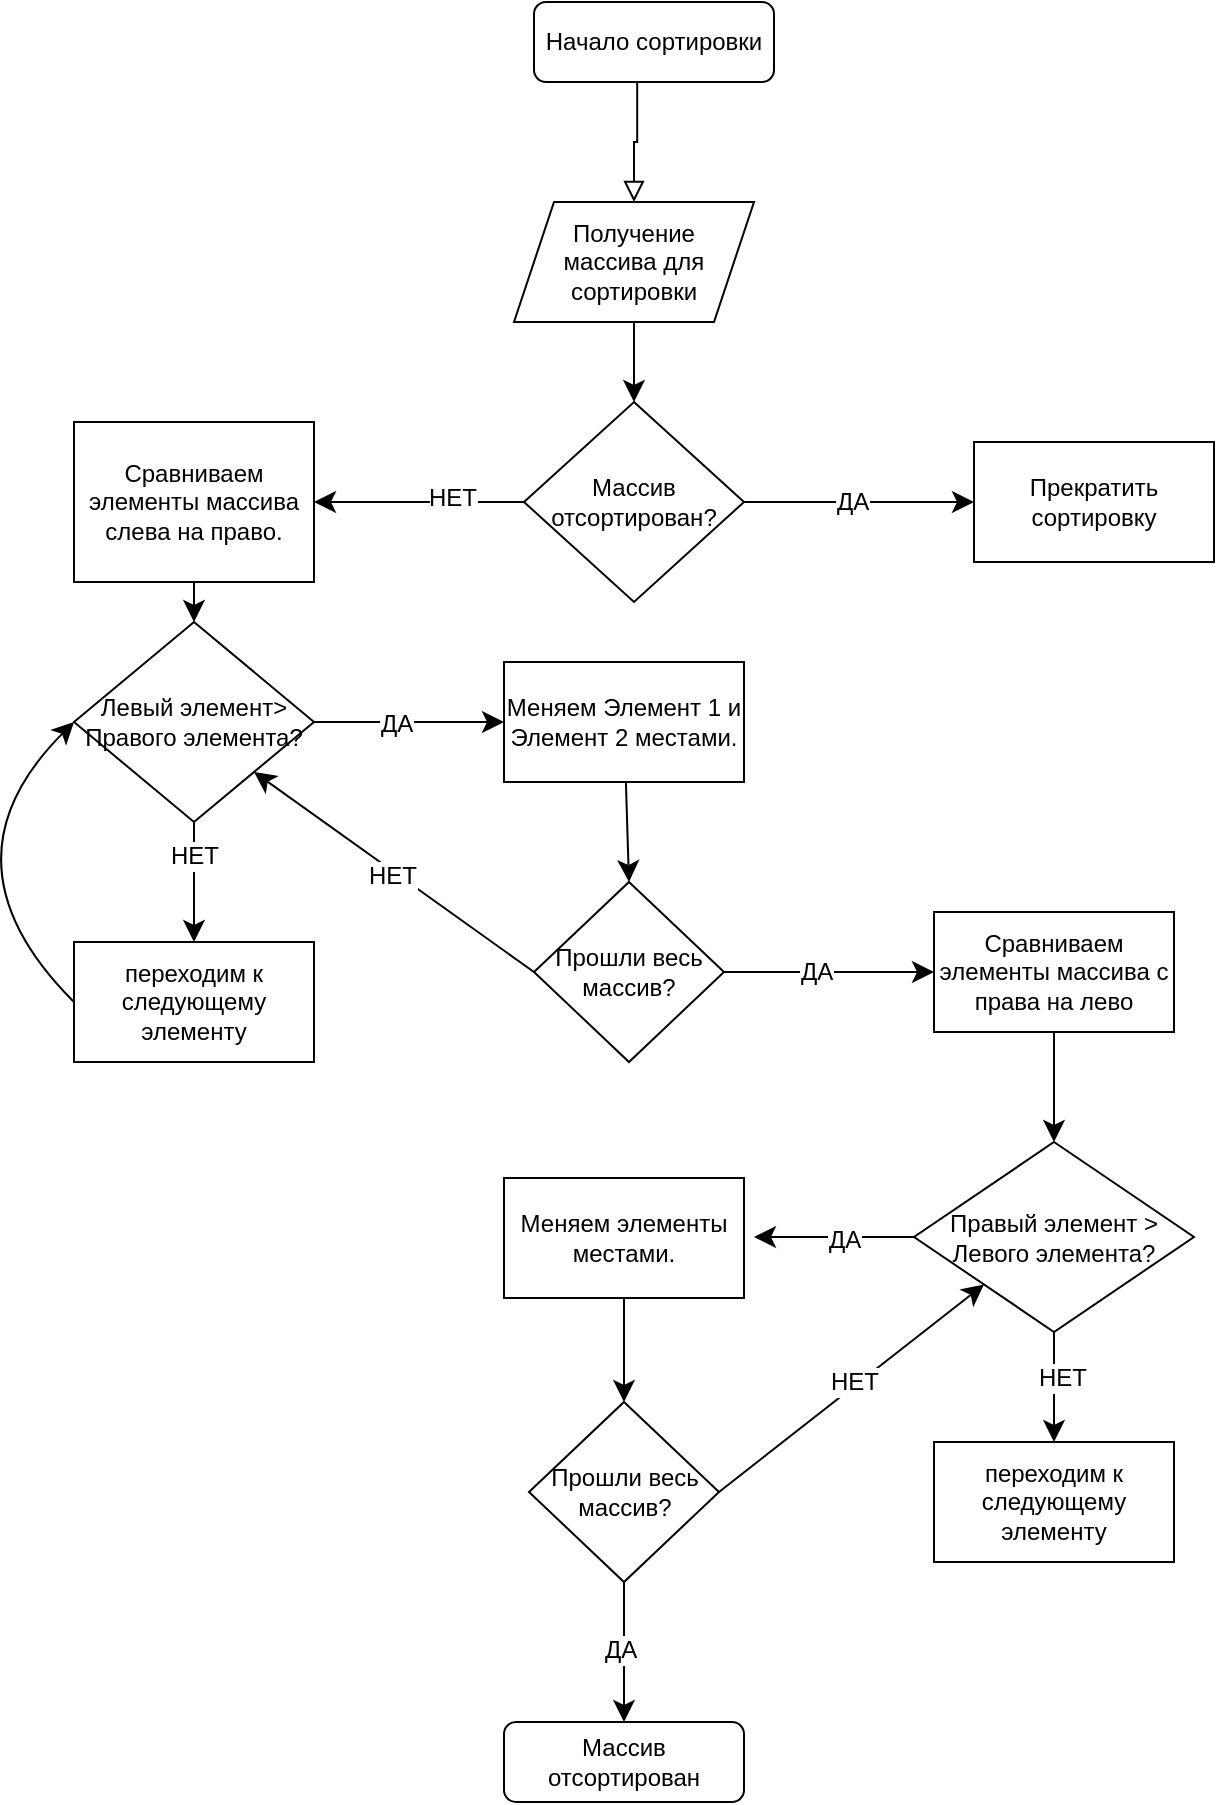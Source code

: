<mxfile version="23.1.7" type="device">
  <diagram id="C5RBs43oDa-KdzZeNtuy" name="Page-1">
    <mxGraphModel dx="1290" dy="580" grid="1" gridSize="10" guides="1" tooltips="1" connect="1" arrows="1" fold="1" page="1" pageScale="1" pageWidth="827" pageHeight="1169" math="0" shadow="0">
      <root>
        <mxCell id="WIyWlLk6GJQsqaUBKTNV-0" />
        <mxCell id="WIyWlLk6GJQsqaUBKTNV-1" parent="WIyWlLk6GJQsqaUBKTNV-0" />
        <mxCell id="WIyWlLk6GJQsqaUBKTNV-2" value="" style="rounded=0;html=1;jettySize=auto;orthogonalLoop=1;fontSize=11;endArrow=block;endFill=0;endSize=8;strokeWidth=1;shadow=0;labelBackgroundColor=none;edgeStyle=orthogonalEdgeStyle;exitX=0.43;exitY=0.975;exitDx=0;exitDy=0;exitPerimeter=0;" parent="WIyWlLk6GJQsqaUBKTNV-1" source="WIyWlLk6GJQsqaUBKTNV-3" target="bTlk02OGOey7YHOXpG1A-0" edge="1">
          <mxGeometry relative="1" as="geometry">
            <mxPoint x="380" y="70" as="targetPoint" />
          </mxGeometry>
        </mxCell>
        <mxCell id="WIyWlLk6GJQsqaUBKTNV-3" value="Начало сортировки" style="rounded=1;whiteSpace=wrap;html=1;fontSize=12;glass=0;strokeWidth=1;shadow=0;" parent="WIyWlLk6GJQsqaUBKTNV-1" vertex="1">
          <mxGeometry x="340" width="120" height="40" as="geometry" />
        </mxCell>
        <mxCell id="WIyWlLk6GJQsqaUBKTNV-11" value="Массив отсортирован" style="rounded=1;whiteSpace=wrap;html=1;fontSize=12;glass=0;strokeWidth=1;shadow=0;" parent="WIyWlLk6GJQsqaUBKTNV-1" vertex="1">
          <mxGeometry x="325" y="860" width="120" height="40" as="geometry" />
        </mxCell>
        <mxCell id="bTlk02OGOey7YHOXpG1A-2" style="edgeStyle=none;curved=1;rounded=0;orthogonalLoop=1;jettySize=auto;html=1;entryX=0.5;entryY=0;entryDx=0;entryDy=0;fontSize=12;startSize=8;endSize=8;" edge="1" parent="WIyWlLk6GJQsqaUBKTNV-1" source="bTlk02OGOey7YHOXpG1A-0" target="bTlk02OGOey7YHOXpG1A-1">
          <mxGeometry relative="1" as="geometry" />
        </mxCell>
        <mxCell id="bTlk02OGOey7YHOXpG1A-0" value="Получение &lt;br&gt;массива для сортировки" style="shape=parallelogram;perimeter=parallelogramPerimeter;whiteSpace=wrap;html=1;fixedSize=1;" vertex="1" parent="WIyWlLk6GJQsqaUBKTNV-1">
          <mxGeometry x="330" y="100" width="120" height="60" as="geometry" />
        </mxCell>
        <mxCell id="bTlk02OGOey7YHOXpG1A-4" style="edgeStyle=none;curved=1;rounded=0;orthogonalLoop=1;jettySize=auto;html=1;entryX=0;entryY=0.5;entryDx=0;entryDy=0;fontSize=12;startSize=8;endSize=8;" edge="1" parent="WIyWlLk6GJQsqaUBKTNV-1" source="bTlk02OGOey7YHOXpG1A-1" target="bTlk02OGOey7YHOXpG1A-3">
          <mxGeometry relative="1" as="geometry" />
        </mxCell>
        <mxCell id="bTlk02OGOey7YHOXpG1A-5" value="ДА" style="edgeLabel;html=1;align=center;verticalAlign=middle;resizable=0;points=[];fontSize=12;" vertex="1" connectable="0" parent="bTlk02OGOey7YHOXpG1A-4">
          <mxGeometry x="-0.064" relative="1" as="geometry">
            <mxPoint as="offset" />
          </mxGeometry>
        </mxCell>
        <mxCell id="bTlk02OGOey7YHOXpG1A-7" style="edgeStyle=none;curved=1;rounded=0;orthogonalLoop=1;jettySize=auto;html=1;entryX=1;entryY=0.5;entryDx=0;entryDy=0;fontSize=12;startSize=8;endSize=8;" edge="1" parent="WIyWlLk6GJQsqaUBKTNV-1" source="bTlk02OGOey7YHOXpG1A-1" target="bTlk02OGOey7YHOXpG1A-6">
          <mxGeometry relative="1" as="geometry" />
        </mxCell>
        <mxCell id="bTlk02OGOey7YHOXpG1A-16" value="НЕТ" style="edgeLabel;html=1;align=center;verticalAlign=middle;resizable=0;points=[];fontSize=12;" vertex="1" connectable="0" parent="bTlk02OGOey7YHOXpG1A-7">
          <mxGeometry x="-0.305" y="-2" relative="1" as="geometry">
            <mxPoint as="offset" />
          </mxGeometry>
        </mxCell>
        <mxCell id="bTlk02OGOey7YHOXpG1A-1" value="Массив отсортирован?" style="rhombus;whiteSpace=wrap;html=1;" vertex="1" parent="WIyWlLk6GJQsqaUBKTNV-1">
          <mxGeometry x="335" y="200" width="110" height="100" as="geometry" />
        </mxCell>
        <mxCell id="bTlk02OGOey7YHOXpG1A-3" value="Прекратить сортировку" style="rounded=0;whiteSpace=wrap;html=1;" vertex="1" parent="WIyWlLk6GJQsqaUBKTNV-1">
          <mxGeometry x="560" y="220" width="120" height="60" as="geometry" />
        </mxCell>
        <mxCell id="bTlk02OGOey7YHOXpG1A-10" value="" style="edgeStyle=none;curved=1;rounded=0;orthogonalLoop=1;jettySize=auto;html=1;fontSize=12;startSize=8;endSize=8;" edge="1" parent="WIyWlLk6GJQsqaUBKTNV-1" source="bTlk02OGOey7YHOXpG1A-6" target="bTlk02OGOey7YHOXpG1A-9">
          <mxGeometry relative="1" as="geometry" />
        </mxCell>
        <mxCell id="bTlk02OGOey7YHOXpG1A-6" value="Сравниваем элементы массива слева на право." style="rounded=0;whiteSpace=wrap;html=1;" vertex="1" parent="WIyWlLk6GJQsqaUBKTNV-1">
          <mxGeometry x="110" y="210" width="120" height="80" as="geometry" />
        </mxCell>
        <mxCell id="bTlk02OGOey7YHOXpG1A-12" style="edgeStyle=none;curved=1;rounded=0;orthogonalLoop=1;jettySize=auto;html=1;fontSize=12;startSize=8;endSize=8;" edge="1" parent="WIyWlLk6GJQsqaUBKTNV-1" source="bTlk02OGOey7YHOXpG1A-9" target="bTlk02OGOey7YHOXpG1A-11">
          <mxGeometry relative="1" as="geometry" />
        </mxCell>
        <mxCell id="bTlk02OGOey7YHOXpG1A-15" value="ДА" style="edgeLabel;html=1;align=center;verticalAlign=middle;resizable=0;points=[];fontSize=12;" vertex="1" connectable="0" parent="bTlk02OGOey7YHOXpG1A-12">
          <mxGeometry x="-0.15" y="-1" relative="1" as="geometry">
            <mxPoint as="offset" />
          </mxGeometry>
        </mxCell>
        <mxCell id="bTlk02OGOey7YHOXpG1A-14" value="" style="edgeStyle=none;curved=1;rounded=0;orthogonalLoop=1;jettySize=auto;html=1;fontSize=12;startSize=8;endSize=8;" edge="1" parent="WIyWlLk6GJQsqaUBKTNV-1" source="bTlk02OGOey7YHOXpG1A-9" target="bTlk02OGOey7YHOXpG1A-13">
          <mxGeometry relative="1" as="geometry" />
        </mxCell>
        <mxCell id="bTlk02OGOey7YHOXpG1A-17" value="НЕТ" style="edgeLabel;html=1;align=center;verticalAlign=middle;resizable=0;points=[];fontSize=12;" vertex="1" connectable="0" parent="bTlk02OGOey7YHOXpG1A-14">
          <mxGeometry x="-0.43" relative="1" as="geometry">
            <mxPoint as="offset" />
          </mxGeometry>
        </mxCell>
        <mxCell id="bTlk02OGOey7YHOXpG1A-9" value="Левый элемент&amp;gt;&lt;br&gt;Правого элемента?" style="rhombus;whiteSpace=wrap;html=1;rounded=0;" vertex="1" parent="WIyWlLk6GJQsqaUBKTNV-1">
          <mxGeometry x="110" y="310" width="120" height="100" as="geometry" />
        </mxCell>
        <mxCell id="bTlk02OGOey7YHOXpG1A-22" style="edgeStyle=none;curved=1;rounded=0;orthogonalLoop=1;jettySize=auto;html=1;entryX=0.5;entryY=0;entryDx=0;entryDy=0;fontSize=12;startSize=8;endSize=8;" edge="1" parent="WIyWlLk6GJQsqaUBKTNV-1" source="bTlk02OGOey7YHOXpG1A-11" target="bTlk02OGOey7YHOXpG1A-21">
          <mxGeometry relative="1" as="geometry" />
        </mxCell>
        <mxCell id="bTlk02OGOey7YHOXpG1A-11" value="Меняем Элемент 1 и Элемент 2 местами." style="rounded=0;whiteSpace=wrap;html=1;" vertex="1" parent="WIyWlLk6GJQsqaUBKTNV-1">
          <mxGeometry x="325" y="330" width="120" height="60" as="geometry" />
        </mxCell>
        <mxCell id="bTlk02OGOey7YHOXpG1A-20" style="edgeStyle=none;curved=1;rounded=0;orthogonalLoop=1;jettySize=auto;html=1;entryX=0;entryY=0.5;entryDx=0;entryDy=0;fontSize=12;startSize=8;endSize=8;exitX=0;exitY=0.5;exitDx=0;exitDy=0;" edge="1" parent="WIyWlLk6GJQsqaUBKTNV-1" source="bTlk02OGOey7YHOXpG1A-13" target="bTlk02OGOey7YHOXpG1A-9">
          <mxGeometry relative="1" as="geometry">
            <Array as="points">
              <mxPoint x="40" y="430" />
            </Array>
          </mxGeometry>
        </mxCell>
        <mxCell id="bTlk02OGOey7YHOXpG1A-13" value="переходим к следующему элементу" style="whiteSpace=wrap;html=1;rounded=0;" vertex="1" parent="WIyWlLk6GJQsqaUBKTNV-1">
          <mxGeometry x="110" y="470" width="120" height="60" as="geometry" />
        </mxCell>
        <mxCell id="bTlk02OGOey7YHOXpG1A-24" value="" style="edgeStyle=none;curved=1;rounded=0;orthogonalLoop=1;jettySize=auto;html=1;fontSize=12;startSize=8;endSize=8;" edge="1" parent="WIyWlLk6GJQsqaUBKTNV-1" source="bTlk02OGOey7YHOXpG1A-21" target="bTlk02OGOey7YHOXpG1A-23">
          <mxGeometry relative="1" as="geometry" />
        </mxCell>
        <mxCell id="bTlk02OGOey7YHOXpG1A-25" value="ДА" style="edgeLabel;html=1;align=center;verticalAlign=middle;resizable=0;points=[];fontSize=12;" vertex="1" connectable="0" parent="bTlk02OGOey7YHOXpG1A-24">
          <mxGeometry x="-0.02" y="-2" relative="1" as="geometry">
            <mxPoint x="-6" y="-2" as="offset" />
          </mxGeometry>
        </mxCell>
        <mxCell id="bTlk02OGOey7YHOXpG1A-26" style="edgeStyle=none;curved=1;rounded=0;orthogonalLoop=1;jettySize=auto;html=1;entryX=1;entryY=1;entryDx=0;entryDy=0;fontSize=12;startSize=8;endSize=8;exitX=0;exitY=0.5;exitDx=0;exitDy=0;" edge="1" parent="WIyWlLk6GJQsqaUBKTNV-1" source="bTlk02OGOey7YHOXpG1A-21" target="bTlk02OGOey7YHOXpG1A-9">
          <mxGeometry relative="1" as="geometry" />
        </mxCell>
        <mxCell id="bTlk02OGOey7YHOXpG1A-27" value="НЕТ" style="edgeLabel;html=1;align=center;verticalAlign=middle;resizable=0;points=[];fontSize=12;" vertex="1" connectable="0" parent="bTlk02OGOey7YHOXpG1A-26">
          <mxGeometry x="-0.003" y="2" relative="1" as="geometry">
            <mxPoint as="offset" />
          </mxGeometry>
        </mxCell>
        <mxCell id="bTlk02OGOey7YHOXpG1A-21" value="Прошли весь массив?" style="rhombus;whiteSpace=wrap;html=1;" vertex="1" parent="WIyWlLk6GJQsqaUBKTNV-1">
          <mxGeometry x="340" y="440" width="95" height="90" as="geometry" />
        </mxCell>
        <mxCell id="bTlk02OGOey7YHOXpG1A-29" style="edgeStyle=none;curved=1;rounded=0;orthogonalLoop=1;jettySize=auto;html=1;entryX=0.5;entryY=0;entryDx=0;entryDy=0;fontSize=12;startSize=8;endSize=8;" edge="1" parent="WIyWlLk6GJQsqaUBKTNV-1" source="bTlk02OGOey7YHOXpG1A-23" target="bTlk02OGOey7YHOXpG1A-28">
          <mxGeometry relative="1" as="geometry" />
        </mxCell>
        <mxCell id="bTlk02OGOey7YHOXpG1A-23" value="Сравниваем элементы массива с права на лево" style="whiteSpace=wrap;html=1;" vertex="1" parent="WIyWlLk6GJQsqaUBKTNV-1">
          <mxGeometry x="540" y="455" width="120" height="60" as="geometry" />
        </mxCell>
        <mxCell id="bTlk02OGOey7YHOXpG1A-30" style="edgeStyle=none;curved=1;rounded=0;orthogonalLoop=1;jettySize=auto;html=1;fontSize=12;startSize=8;endSize=8;" edge="1" parent="WIyWlLk6GJQsqaUBKTNV-1" source="bTlk02OGOey7YHOXpG1A-28">
          <mxGeometry relative="1" as="geometry">
            <mxPoint x="450" y="617.5" as="targetPoint" />
          </mxGeometry>
        </mxCell>
        <mxCell id="bTlk02OGOey7YHOXpG1A-32" value="ДА" style="edgeLabel;html=1;align=center;verticalAlign=middle;resizable=0;points=[];fontSize=12;" vertex="1" connectable="0" parent="bTlk02OGOey7YHOXpG1A-30">
          <mxGeometry x="-0.125" relative="1" as="geometry">
            <mxPoint y="1" as="offset" />
          </mxGeometry>
        </mxCell>
        <mxCell id="bTlk02OGOey7YHOXpG1A-33" style="edgeStyle=none;curved=1;rounded=0;orthogonalLoop=1;jettySize=auto;html=1;fontSize=12;startSize=8;endSize=8;entryX=0.5;entryY=0;entryDx=0;entryDy=0;" edge="1" parent="WIyWlLk6GJQsqaUBKTNV-1" source="bTlk02OGOey7YHOXpG1A-28" target="bTlk02OGOey7YHOXpG1A-36">
          <mxGeometry relative="1" as="geometry">
            <mxPoint x="600" y="740" as="targetPoint" />
          </mxGeometry>
        </mxCell>
        <mxCell id="bTlk02OGOey7YHOXpG1A-34" value="НЕТ" style="edgeLabel;html=1;align=center;verticalAlign=middle;resizable=0;points=[];fontSize=12;" vertex="1" connectable="0" parent="bTlk02OGOey7YHOXpG1A-33">
          <mxGeometry x="-0.188" y="4" relative="1" as="geometry">
            <mxPoint as="offset" />
          </mxGeometry>
        </mxCell>
        <mxCell id="bTlk02OGOey7YHOXpG1A-28" value="Правый элемент &amp;gt;&lt;br&gt;Левого элемента?" style="rhombus;whiteSpace=wrap;html=1;" vertex="1" parent="WIyWlLk6GJQsqaUBKTNV-1">
          <mxGeometry x="530" y="570" width="140" height="95" as="geometry" />
        </mxCell>
        <mxCell id="bTlk02OGOey7YHOXpG1A-38" style="edgeStyle=none;curved=1;rounded=0;orthogonalLoop=1;jettySize=auto;html=1;entryX=0.5;entryY=0;entryDx=0;entryDy=0;fontSize=12;startSize=8;endSize=8;" edge="1" parent="WIyWlLk6GJQsqaUBKTNV-1" source="bTlk02OGOey7YHOXpG1A-31" target="bTlk02OGOey7YHOXpG1A-37">
          <mxGeometry relative="1" as="geometry" />
        </mxCell>
        <mxCell id="bTlk02OGOey7YHOXpG1A-31" value="Меняем элементы местами." style="rounded=0;whiteSpace=wrap;html=1;" vertex="1" parent="WIyWlLk6GJQsqaUBKTNV-1">
          <mxGeometry x="325" y="588" width="120" height="60" as="geometry" />
        </mxCell>
        <mxCell id="bTlk02OGOey7YHOXpG1A-36" value="переходим к следующему элементу" style="whiteSpace=wrap;html=1;rounded=0;" vertex="1" parent="WIyWlLk6GJQsqaUBKTNV-1">
          <mxGeometry x="540" y="720" width="120" height="60" as="geometry" />
        </mxCell>
        <mxCell id="bTlk02OGOey7YHOXpG1A-39" style="edgeStyle=none;curved=1;rounded=0;orthogonalLoop=1;jettySize=auto;html=1;entryX=0.5;entryY=0;entryDx=0;entryDy=0;fontSize=12;startSize=8;endSize=8;" edge="1" parent="WIyWlLk6GJQsqaUBKTNV-1" source="bTlk02OGOey7YHOXpG1A-37" target="WIyWlLk6GJQsqaUBKTNV-11">
          <mxGeometry relative="1" as="geometry" />
        </mxCell>
        <mxCell id="bTlk02OGOey7YHOXpG1A-40" value="ДА" style="edgeLabel;html=1;align=center;verticalAlign=middle;resizable=0;points=[];fontSize=12;" vertex="1" connectable="0" parent="bTlk02OGOey7YHOXpG1A-39">
          <mxGeometry x="-0.046" y="-2" relative="1" as="geometry">
            <mxPoint as="offset" />
          </mxGeometry>
        </mxCell>
        <mxCell id="bTlk02OGOey7YHOXpG1A-41" style="edgeStyle=none;curved=1;rounded=0;orthogonalLoop=1;jettySize=auto;html=1;entryX=0;entryY=1;entryDx=0;entryDy=0;fontSize=12;startSize=8;endSize=8;exitX=1;exitY=0.5;exitDx=0;exitDy=0;" edge="1" parent="WIyWlLk6GJQsqaUBKTNV-1" source="bTlk02OGOey7YHOXpG1A-37" target="bTlk02OGOey7YHOXpG1A-28">
          <mxGeometry relative="1" as="geometry" />
        </mxCell>
        <mxCell id="bTlk02OGOey7YHOXpG1A-42" value="НЕТ" style="edgeLabel;html=1;align=center;verticalAlign=middle;resizable=0;points=[];fontSize=12;" vertex="1" connectable="0" parent="bTlk02OGOey7YHOXpG1A-41">
          <mxGeometry x="-0.076" y="4" relative="1" as="geometry">
            <mxPoint x="9" y="-4" as="offset" />
          </mxGeometry>
        </mxCell>
        <mxCell id="bTlk02OGOey7YHOXpG1A-37" value="Прошли весь массив?" style="rhombus;whiteSpace=wrap;html=1;" vertex="1" parent="WIyWlLk6GJQsqaUBKTNV-1">
          <mxGeometry x="337.5" y="700" width="95" height="90" as="geometry" />
        </mxCell>
      </root>
    </mxGraphModel>
  </diagram>
</mxfile>
